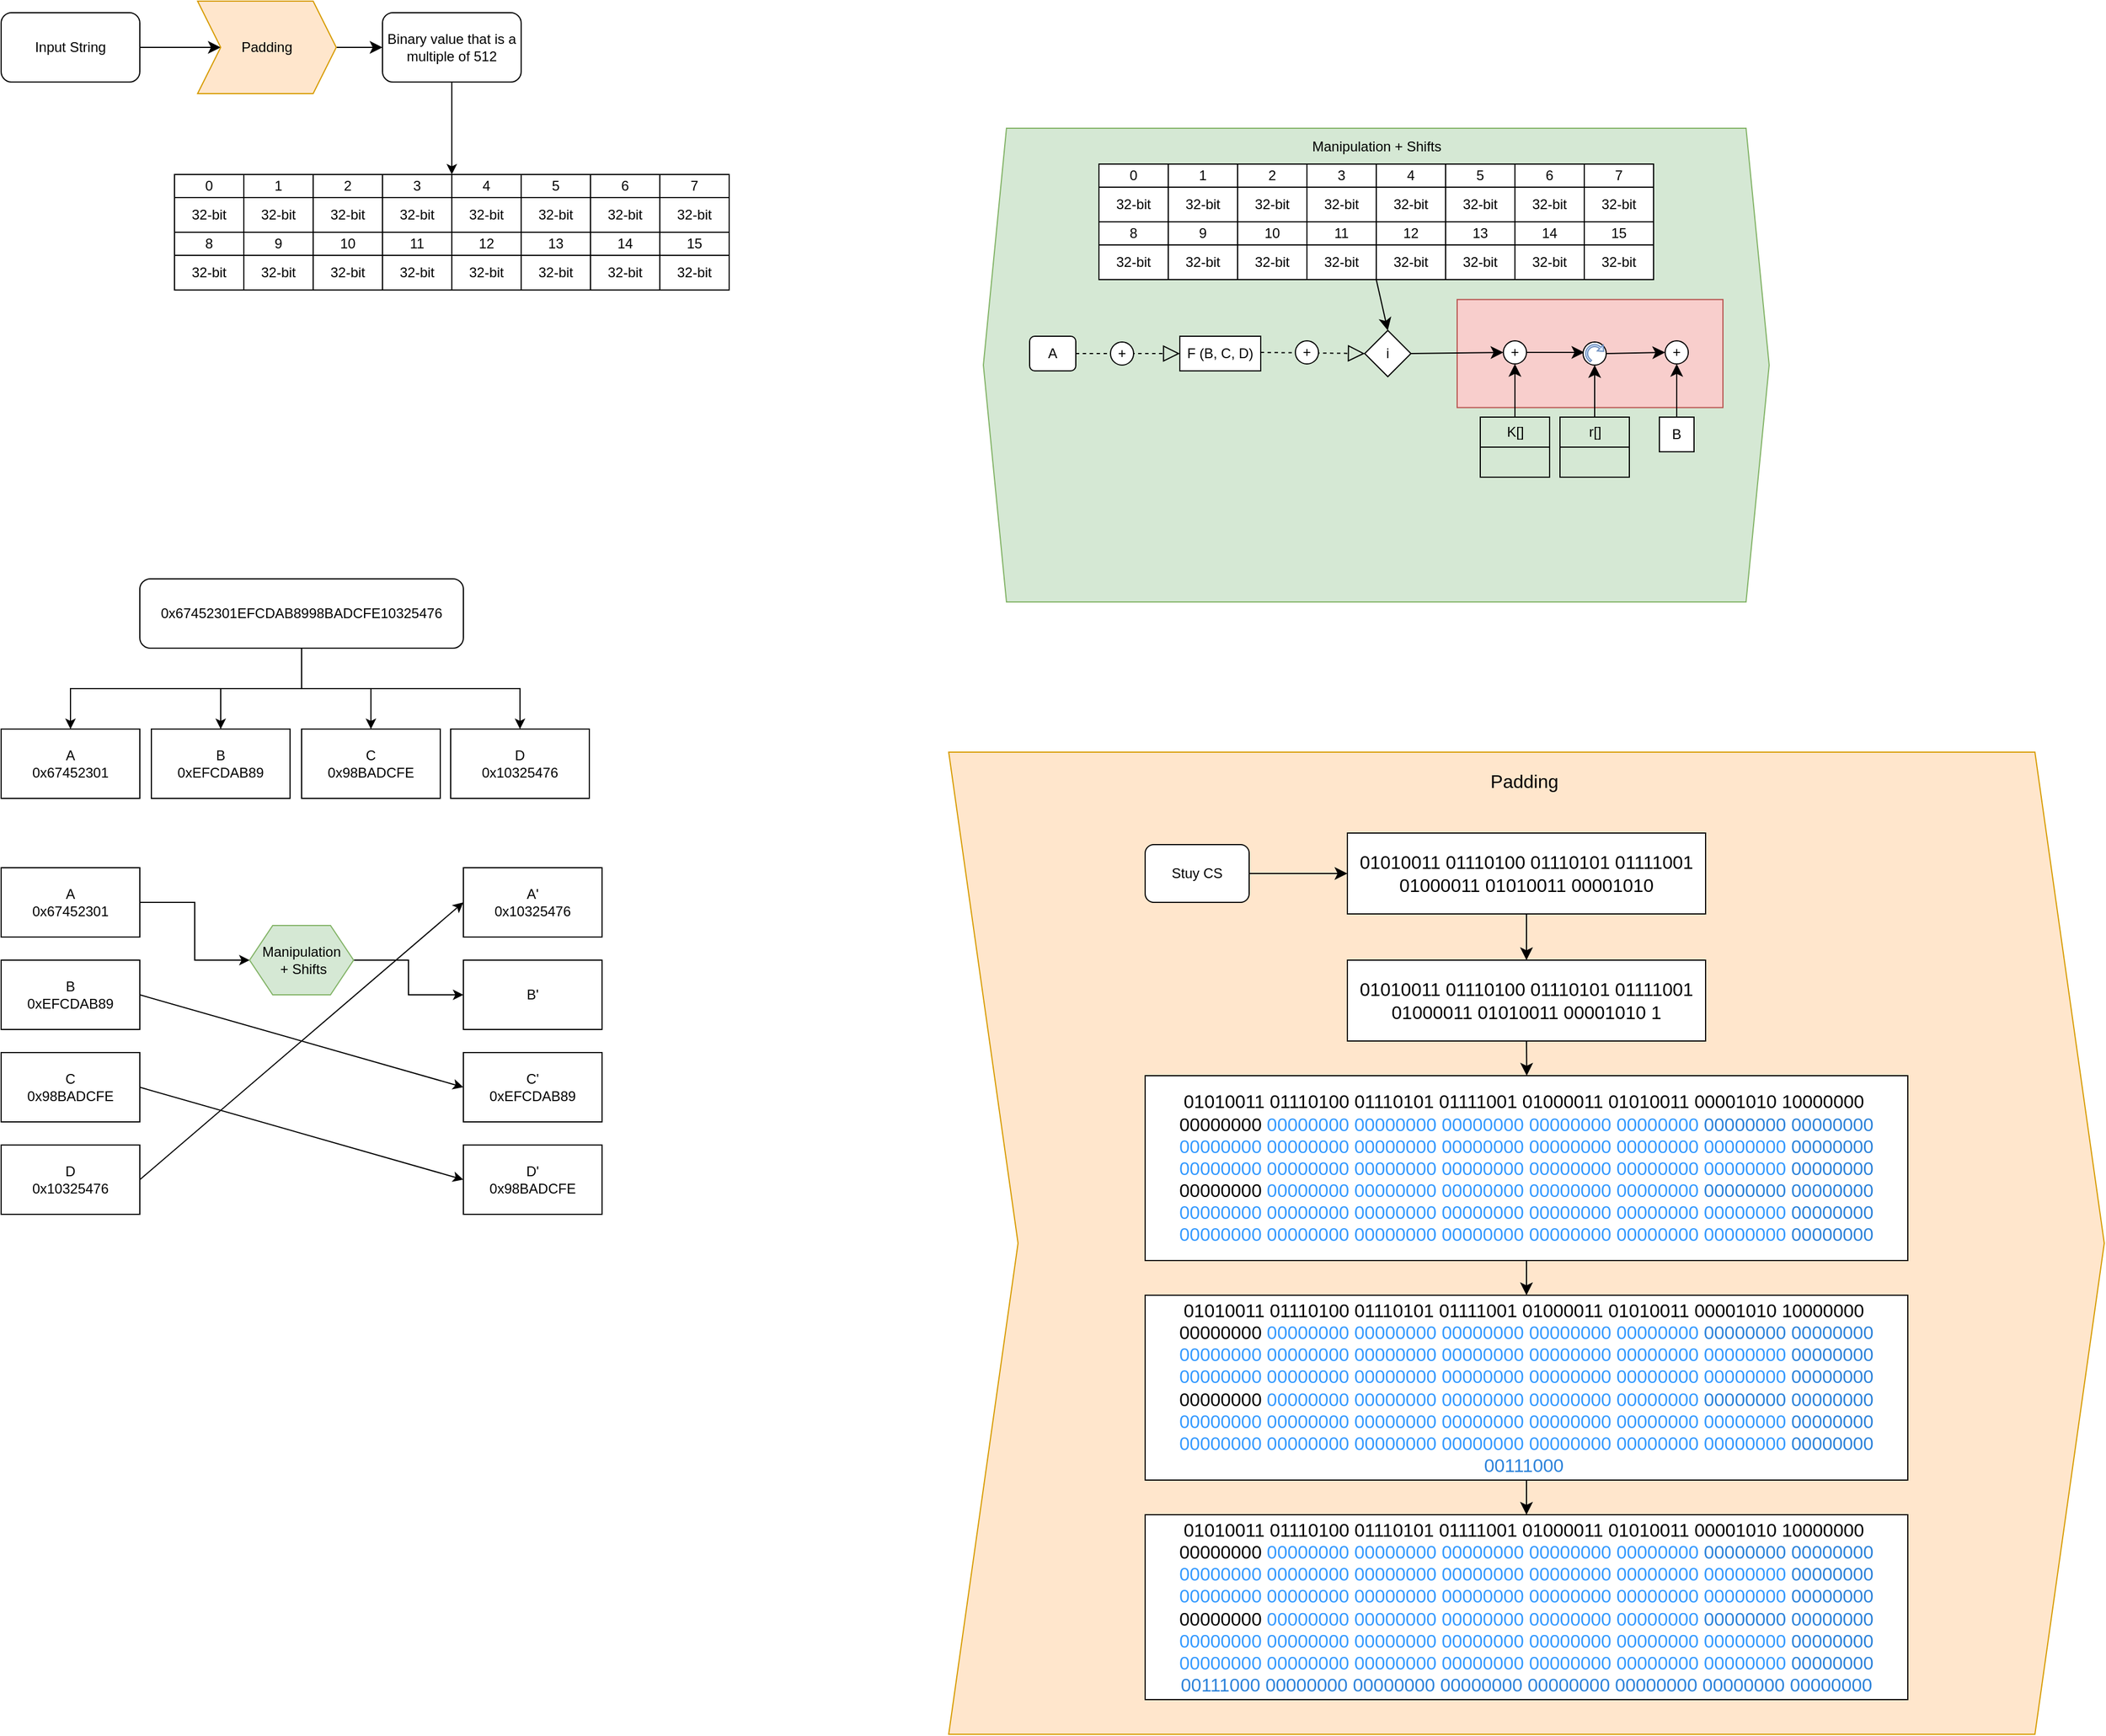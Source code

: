 <mxfile version="27.1.1">
  <diagram name="Page-1" id="2YBvvXClWsGukQMizWep">
    <mxGraphModel dx="1775" dy="1302" grid="1" gridSize="10" guides="1" tooltips="1" connect="1" arrows="1" fold="1" page="1" pageScale="1" pageWidth="850" pageHeight="1100" math="0" shadow="0">
      <root>
        <mxCell id="0" />
        <mxCell id="1" parent="0" />
        <mxCell id="S7E8rsg5LW3cdiBRkNrD-34" value="" style="shape=hexagon;perimeter=hexagonPerimeter2;whiteSpace=wrap;html=1;fixedSize=1;fillColor=#d5e8d4;strokeColor=#82b366;movable=1;resizable=1;rotatable=1;deletable=1;editable=1;locked=0;connectable=1;" parent="1" vertex="1">
          <mxGeometry x="880" y="140" width="680" height="410" as="geometry" />
        </mxCell>
        <mxCell id="kOXrhcx0nlIQc85uz2FX-3" value="" style="rounded=0;whiteSpace=wrap;html=1;fillColor=#f8cecc;strokeColor=#b85450;movable=1;resizable=1;rotatable=1;deletable=1;editable=1;locked=0;connectable=1;" vertex="1" parent="1">
          <mxGeometry x="1290" y="288.25" width="230" height="93.5" as="geometry" />
        </mxCell>
        <mxCell id="kOXrhcx0nlIQc85uz2FX-79" style="edgeStyle=none;curved=1;rounded=0;orthogonalLoop=1;jettySize=auto;html=1;exitX=1;exitY=0.5;exitDx=0;exitDy=0;entryX=0;entryY=0.5;entryDx=0;entryDy=0;fontSize=12;startSize=8;endSize=8;" edge="1" parent="1" source="S7E8rsg5LW3cdiBRkNrD-1" target="kOXrhcx0nlIQc85uz2FX-78">
          <mxGeometry relative="1" as="geometry" />
        </mxCell>
        <mxCell id="S7E8rsg5LW3cdiBRkNrD-1" value="Input String" style="rounded=1;whiteSpace=wrap;html=1;" parent="1" vertex="1">
          <mxGeometry x="30" y="40" width="120" height="60" as="geometry" />
        </mxCell>
        <mxCell id="S7E8rsg5LW3cdiBRkNrD-14" value="" style="edgeStyle=orthogonalEdgeStyle;rounded=0;orthogonalLoop=1;jettySize=auto;html=1;" parent="1" source="S7E8rsg5LW3cdiBRkNrD-6" target="S7E8rsg5LW3cdiBRkNrD-10" edge="1">
          <mxGeometry relative="1" as="geometry" />
        </mxCell>
        <mxCell id="S7E8rsg5LW3cdiBRkNrD-15" style="edgeStyle=orthogonalEdgeStyle;rounded=0;orthogonalLoop=1;jettySize=auto;html=1;exitX=0.5;exitY=1;exitDx=0;exitDy=0;entryX=0.5;entryY=0;entryDx=0;entryDy=0;" parent="1" source="S7E8rsg5LW3cdiBRkNrD-6" target="S7E8rsg5LW3cdiBRkNrD-9" edge="1">
          <mxGeometry relative="1" as="geometry">
            <Array as="points">
              <mxPoint x="290" y="625" />
              <mxPoint x="220" y="625" />
            </Array>
          </mxGeometry>
        </mxCell>
        <mxCell id="S7E8rsg5LW3cdiBRkNrD-16" style="edgeStyle=orthogonalEdgeStyle;rounded=0;orthogonalLoop=1;jettySize=auto;html=1;exitX=0.5;exitY=1;exitDx=0;exitDy=0;" parent="1" source="S7E8rsg5LW3cdiBRkNrD-6" target="S7E8rsg5LW3cdiBRkNrD-11" edge="1">
          <mxGeometry relative="1" as="geometry" />
        </mxCell>
        <mxCell id="S7E8rsg5LW3cdiBRkNrD-17" style="edgeStyle=orthogonalEdgeStyle;rounded=0;orthogonalLoop=1;jettySize=auto;html=1;exitX=0.5;exitY=1;exitDx=0;exitDy=0;" parent="1" source="S7E8rsg5LW3cdiBRkNrD-6" target="S7E8rsg5LW3cdiBRkNrD-8" edge="1">
          <mxGeometry relative="1" as="geometry" />
        </mxCell>
        <mxCell id="S7E8rsg5LW3cdiBRkNrD-6" value="0x67452301EFCDAB8998BADCFE10325476" style="rounded=1;whiteSpace=wrap;html=1;" parent="1" vertex="1">
          <mxGeometry x="150" y="530" width="280" height="60" as="geometry" />
        </mxCell>
        <mxCell id="S7E8rsg5LW3cdiBRkNrD-8" value="A&lt;div&gt;0x67452301&lt;/div&gt;" style="rounded=0;whiteSpace=wrap;html=1;" parent="1" vertex="1">
          <mxGeometry x="30" y="660" width="120" height="60" as="geometry" />
        </mxCell>
        <mxCell id="S7E8rsg5LW3cdiBRkNrD-9" value="B&lt;div&gt;0xEFCDAB89&lt;/div&gt;" style="rounded=0;whiteSpace=wrap;html=1;" parent="1" vertex="1">
          <mxGeometry x="160" y="660" width="120" height="60" as="geometry" />
        </mxCell>
        <mxCell id="S7E8rsg5LW3cdiBRkNrD-10" value="C&lt;br&gt;0x98BADCFE" style="rounded=0;whiteSpace=wrap;html=1;" parent="1" vertex="1">
          <mxGeometry x="290" y="660" width="120" height="60" as="geometry" />
        </mxCell>
        <mxCell id="S7E8rsg5LW3cdiBRkNrD-11" value="D&lt;div&gt;0x10325476&lt;/div&gt;" style="rounded=0;whiteSpace=wrap;html=1;" parent="1" vertex="1">
          <mxGeometry x="419" y="660" width="120" height="60" as="geometry" />
        </mxCell>
        <mxCell id="S7E8rsg5LW3cdiBRkNrD-32" style="edgeStyle=orthogonalEdgeStyle;rounded=0;orthogonalLoop=1;jettySize=auto;html=1;exitX=1;exitY=0.5;exitDx=0;exitDy=0;entryX=0;entryY=0.5;entryDx=0;entryDy=0;" parent="1" source="S7E8rsg5LW3cdiBRkNrD-18" target="S7E8rsg5LW3cdiBRkNrD-31" edge="1">
          <mxGeometry relative="1" as="geometry" />
        </mxCell>
        <mxCell id="S7E8rsg5LW3cdiBRkNrD-18" value="A&lt;div&gt;0x67452301&lt;/div&gt;" style="rounded=0;whiteSpace=wrap;html=1;" parent="1" vertex="1">
          <mxGeometry x="30" y="780" width="120" height="60" as="geometry" />
        </mxCell>
        <mxCell id="S7E8rsg5LW3cdiBRkNrD-19" value="B&lt;div&gt;0xEFCDAB89&lt;/div&gt;" style="rounded=0;whiteSpace=wrap;html=1;" parent="1" vertex="1">
          <mxGeometry x="30" y="860" width="120" height="60" as="geometry" />
        </mxCell>
        <mxCell id="S7E8rsg5LW3cdiBRkNrD-20" value="C&lt;br&gt;0x98BADCFE" style="rounded=0;whiteSpace=wrap;html=1;" parent="1" vertex="1">
          <mxGeometry x="30" y="940" width="120" height="60" as="geometry" />
        </mxCell>
        <mxCell id="S7E8rsg5LW3cdiBRkNrD-21" value="D&lt;div&gt;0x10325476&lt;/div&gt;" style="rounded=0;whiteSpace=wrap;html=1;" parent="1" vertex="1">
          <mxGeometry x="30" y="1020" width="120" height="60" as="geometry" />
        </mxCell>
        <mxCell id="S7E8rsg5LW3cdiBRkNrD-23" value="B&#39;" style="rounded=0;whiteSpace=wrap;html=1;" parent="1" vertex="1">
          <mxGeometry x="430" y="860" width="120" height="60" as="geometry" />
        </mxCell>
        <mxCell id="S7E8rsg5LW3cdiBRkNrD-24" value="C&#39;&lt;br&gt;&lt;div&gt;0xEFCDAB89&lt;/div&gt;" style="rounded=0;whiteSpace=wrap;html=1;" parent="1" vertex="1">
          <mxGeometry x="430" y="940" width="120" height="60" as="geometry" />
        </mxCell>
        <mxCell id="S7E8rsg5LW3cdiBRkNrD-25" value="D&#39;&lt;br&gt;0x98BADCFE" style="rounded=0;whiteSpace=wrap;html=1;" parent="1" vertex="1">
          <mxGeometry x="430" y="1020" width="120" height="60" as="geometry" />
        </mxCell>
        <mxCell id="S7E8rsg5LW3cdiBRkNrD-26" value="A&#39;&lt;br&gt;&lt;div&gt;0x10325476&lt;/div&gt;" style="rounded=0;whiteSpace=wrap;html=1;" parent="1" vertex="1">
          <mxGeometry x="430" y="780" width="120" height="60" as="geometry" />
        </mxCell>
        <mxCell id="S7E8rsg5LW3cdiBRkNrD-28" value="" style="endArrow=classic;html=1;rounded=0;exitX=1;exitY=0.5;exitDx=0;exitDy=0;entryX=0;entryY=0.5;entryDx=0;entryDy=0;" parent="1" source="S7E8rsg5LW3cdiBRkNrD-19" target="S7E8rsg5LW3cdiBRkNrD-24" edge="1">
          <mxGeometry width="50" height="50" relative="1" as="geometry">
            <mxPoint x="350" y="1000" as="sourcePoint" />
            <mxPoint x="210" y="890" as="targetPoint" />
          </mxGeometry>
        </mxCell>
        <mxCell id="S7E8rsg5LW3cdiBRkNrD-29" value="" style="endArrow=classic;html=1;rounded=0;exitX=1;exitY=0.5;exitDx=0;exitDy=0;entryX=0;entryY=0.5;entryDx=0;entryDy=0;" parent="1" target="S7E8rsg5LW3cdiBRkNrD-25" edge="1">
          <mxGeometry width="50" height="50" relative="1" as="geometry">
            <mxPoint x="150" y="970" as="sourcePoint" />
            <mxPoint x="270" y="1050" as="targetPoint" />
          </mxGeometry>
        </mxCell>
        <mxCell id="S7E8rsg5LW3cdiBRkNrD-30" value="" style="endArrow=classic;html=1;rounded=0;exitX=1;exitY=0.5;exitDx=0;exitDy=0;entryX=0;entryY=0.5;entryDx=0;entryDy=0;" parent="1" target="S7E8rsg5LW3cdiBRkNrD-26" edge="1">
          <mxGeometry width="50" height="50" relative="1" as="geometry">
            <mxPoint x="150" y="1050" as="sourcePoint" />
            <mxPoint x="270" y="1130" as="targetPoint" />
          </mxGeometry>
        </mxCell>
        <mxCell id="S7E8rsg5LW3cdiBRkNrD-33" style="edgeStyle=orthogonalEdgeStyle;rounded=0;orthogonalLoop=1;jettySize=auto;html=1;exitX=1;exitY=0.5;exitDx=0;exitDy=0;entryX=0;entryY=0.5;entryDx=0;entryDy=0;" parent="1" source="S7E8rsg5LW3cdiBRkNrD-31" target="S7E8rsg5LW3cdiBRkNrD-23" edge="1">
          <mxGeometry relative="1" as="geometry" />
        </mxCell>
        <mxCell id="S7E8rsg5LW3cdiBRkNrD-31" value="Manipulation&lt;div&gt;&amp;nbsp;+&amp;nbsp;&lt;span style=&quot;background-color: initial;&quot;&gt;Shifts&lt;/span&gt;&lt;/div&gt;" style="shape=hexagon;perimeter=hexagonPerimeter2;whiteSpace=wrap;html=1;fixedSize=1;fillColor=#d5e8d4;strokeColor=#82b366;" parent="1" vertex="1">
          <mxGeometry x="245" y="830" width="90" height="60" as="geometry" />
        </mxCell>
        <mxCell id="S7E8rsg5LW3cdiBRkNrD-35" value="Manipulation + Shifts" style="text;html=1;align=center;verticalAlign=middle;resizable=0;points=[];autosize=1;strokeColor=none;fillColor=none;" parent="1" vertex="1">
          <mxGeometry x="1150" y="141" width="140" height="30" as="geometry" />
        </mxCell>
        <mxCell id="S7E8rsg5LW3cdiBRkNrD-121" style="edgeStyle=orthogonalEdgeStyle;rounded=0;orthogonalLoop=1;jettySize=auto;html=1;exitX=0.5;exitY=1;exitDx=0;exitDy=0;entryX=1;entryY=0;entryDx=0;entryDy=0;" parent="1" source="S7E8rsg5LW3cdiBRkNrD-36" target="S7E8rsg5LW3cdiBRkNrD-100" edge="1">
          <mxGeometry relative="1" as="geometry" />
        </mxCell>
        <mxCell id="S7E8rsg5LW3cdiBRkNrD-36" value="Binary value that is a multiple of 512" style="rounded=1;whiteSpace=wrap;html=1;" parent="1" vertex="1">
          <mxGeometry x="360" y="40" width="120" height="60" as="geometry" />
        </mxCell>
        <mxCell id="S7E8rsg5LW3cdiBRkNrD-38" value="32-bit" style="rounded=0;whiteSpace=wrap;html=1;" parent="1" vertex="1">
          <mxGeometry x="980" y="191" width="60" height="30" as="geometry" />
        </mxCell>
        <mxCell id="S7E8rsg5LW3cdiBRkNrD-40" value="32-bit" style="rounded=0;whiteSpace=wrap;html=1;" parent="1" vertex="1">
          <mxGeometry x="1040" y="191" width="60" height="30" as="geometry" />
        </mxCell>
        <mxCell id="S7E8rsg5LW3cdiBRkNrD-41" value="32-bit" style="rounded=0;whiteSpace=wrap;html=1;" parent="1" vertex="1">
          <mxGeometry x="1100" y="191" width="60" height="30" as="geometry" />
        </mxCell>
        <mxCell id="S7E8rsg5LW3cdiBRkNrD-42" value="32-bit" style="rounded=0;whiteSpace=wrap;html=1;" parent="1" vertex="1">
          <mxGeometry x="1160" y="191" width="60" height="30" as="geometry" />
        </mxCell>
        <mxCell id="S7E8rsg5LW3cdiBRkNrD-43" value="32-bit" style="rounded=0;whiteSpace=wrap;html=1;" parent="1" vertex="1">
          <mxGeometry x="1220" y="191" width="60" height="30" as="geometry" />
        </mxCell>
        <mxCell id="S7E8rsg5LW3cdiBRkNrD-44" value="32-bit" style="rounded=0;whiteSpace=wrap;html=1;" parent="1" vertex="1">
          <mxGeometry x="1280" y="191" width="60" height="30" as="geometry" />
        </mxCell>
        <mxCell id="S7E8rsg5LW3cdiBRkNrD-45" value="32-bit" style="rounded=0;whiteSpace=wrap;html=1;" parent="1" vertex="1">
          <mxGeometry x="1340" y="191" width="60" height="30" as="geometry" />
        </mxCell>
        <mxCell id="S7E8rsg5LW3cdiBRkNrD-46" value="32-bit" style="rounded=0;whiteSpace=wrap;html=1;" parent="1" vertex="1">
          <mxGeometry x="1400" y="191" width="60" height="30" as="geometry" />
        </mxCell>
        <mxCell id="S7E8rsg5LW3cdiBRkNrD-64" value="0" style="rounded=0;whiteSpace=wrap;html=1;" parent="1" vertex="1">
          <mxGeometry x="980" y="171" width="60" height="20" as="geometry" />
        </mxCell>
        <mxCell id="S7E8rsg5LW3cdiBRkNrD-65" value="1&lt;span style=&quot;color: rgba(0, 0, 0, 0); font-family: monospace; font-size: 0px; text-align: start; text-wrap-mode: nowrap;&quot;&gt;%3CmxGraphModel%3E%3Croot%3E%3CmxCell%20id%3D%220%22%2F%3E%3CmxCell%20id%3D%221%22%20parent%3D%220%22%2F%3E%3CmxCell%20id%3D%222%22%20value%3D%220%22%20style%3D%22rounded%3D0%3BwhiteSpace%3Dwrap%3Bhtml%3D1%3B%22%20vertex%3D%221%22%20parent%3D%221%22%3E%3CmxGeometry%20x%3D%2280%22%20y%3D%22170%22%20width%3D%2260%22%20height%3D%2220%22%20as%3D%22geometry%22%2F%3E%3C%2FmxCell%3E%3C%2Froot%3E%3C%2FmxGraphModel%3E&lt;/span&gt;" style="rounded=0;whiteSpace=wrap;html=1;" parent="1" vertex="1">
          <mxGeometry x="1040" y="171" width="60" height="20" as="geometry" />
        </mxCell>
        <mxCell id="S7E8rsg5LW3cdiBRkNrD-66" value="2&lt;span style=&quot;color: rgba(0, 0, 0, 0); font-family: monospace; font-size: 0px; text-align: start; text-wrap-mode: nowrap;&quot;&gt;%3CmxGraphModel%3E%3Croot%3E%3CmxCell%20id%3D%220%22%2F%3E%3CmxCell%20id%3D%221%22%20parent%3D%220%22%2F%3E%3CmxCell%20id%3D%222%22%20value%3D%220%22%20style%3D%22rounded%3D0%3BwhiteSpace%3Dwrap%3Bhtml%3D1%3B%22%20vertex%3D%221%22%20parent%3D%221%22%3E%3CmxGeometry%20x%3D%2280%22%20y%3D%22170%22%20width%3D%2260%22%20height%3D%2220%22%20as%3D%22geometry%22%2F%3E%3C%2FmxCell%3E%3C%2Froot%3E%3C%2FmxGraphModel%3E&lt;/span&gt;&lt;span style=&quot;color: rgba(0, 0, 0, 0); font-family: monospace; font-size: 0px; text-align: start; text-wrap-mode: nowrap;&quot;&gt;%3CmxGraphModel%3E%3Croot%3E%3CmxCell%20id%3D%220%22%2F%3E%3CmxCell%20id%3D%221%22%20parent%3D%220%22%2F%3E%3CmxCell%20id%3D%222%22%20value%3D%220%22%20style%3D%22rounded%3D0%3BwhiteSpace%3Dwrap%3Bhtml%3D1%3B%22%20vertex%3D%221%22%20parent%3D%221%22%3E%3CmxGeometry%20x%3D%2280%22%20y%3D%22170%22%20width%3D%2260%22%20height%3D%2220%22%20as%3D%22geometry%22%2F%3E%3C%2FmxCell%3E%3C%2Froot%3E%3C%2FmxGraphModel%3E&lt;/span&gt;" style="rounded=0;whiteSpace=wrap;html=1;" parent="1" vertex="1">
          <mxGeometry x="1100" y="171" width="60" height="20" as="geometry" />
        </mxCell>
        <mxCell id="S7E8rsg5LW3cdiBRkNrD-67" value="3" style="rounded=0;whiteSpace=wrap;html=1;" parent="1" vertex="1">
          <mxGeometry x="1160" y="171" width="60" height="20" as="geometry" />
        </mxCell>
        <mxCell id="S7E8rsg5LW3cdiBRkNrD-68" value="4" style="rounded=0;whiteSpace=wrap;html=1;" parent="1" vertex="1">
          <mxGeometry x="1220" y="171" width="60" height="20" as="geometry" />
        </mxCell>
        <mxCell id="S7E8rsg5LW3cdiBRkNrD-69" value="5" style="rounded=0;whiteSpace=wrap;html=1;" parent="1" vertex="1">
          <mxGeometry x="1280" y="171" width="60" height="20" as="geometry" />
        </mxCell>
        <mxCell id="S7E8rsg5LW3cdiBRkNrD-70" value="6" style="rounded=0;whiteSpace=wrap;html=1;" parent="1" vertex="1">
          <mxGeometry x="1340" y="171" width="60" height="20" as="geometry" />
        </mxCell>
        <mxCell id="S7E8rsg5LW3cdiBRkNrD-71" value="7" style="rounded=0;whiteSpace=wrap;html=1;" parent="1" vertex="1">
          <mxGeometry x="1400" y="171" width="60" height="20" as="geometry" />
        </mxCell>
        <mxCell id="S7E8rsg5LW3cdiBRkNrD-72" value="32-bit" style="rounded=0;whiteSpace=wrap;html=1;" parent="1" vertex="1">
          <mxGeometry x="980" y="241" width="60" height="30" as="geometry" />
        </mxCell>
        <mxCell id="S7E8rsg5LW3cdiBRkNrD-73" value="32-bit" style="rounded=0;whiteSpace=wrap;html=1;" parent="1" vertex="1">
          <mxGeometry x="1040" y="241" width="60" height="30" as="geometry" />
        </mxCell>
        <mxCell id="S7E8rsg5LW3cdiBRkNrD-74" value="32-bit" style="rounded=0;whiteSpace=wrap;html=1;" parent="1" vertex="1">
          <mxGeometry x="1100" y="241" width="60" height="30" as="geometry" />
        </mxCell>
        <mxCell id="yUPdP5pt4CSuNFCbjP1w-25" style="edgeStyle=none;curved=1;rounded=0;orthogonalLoop=1;jettySize=auto;html=1;exitX=1;exitY=1;exitDx=0;exitDy=0;fontSize=12;startSize=8;endSize=8;entryX=0.5;entryY=0;entryDx=0;entryDy=0;" parent="1" source="S7E8rsg5LW3cdiBRkNrD-75" target="yUPdP5pt4CSuNFCbjP1w-24" edge="1">
          <mxGeometry relative="1" as="geometry">
            <mxPoint x="1230" y="300" as="targetPoint" />
          </mxGeometry>
        </mxCell>
        <mxCell id="S7E8rsg5LW3cdiBRkNrD-75" value="32-bit" style="rounded=0;whiteSpace=wrap;html=1;" parent="1" vertex="1">
          <mxGeometry x="1160" y="241" width="60" height="30" as="geometry" />
        </mxCell>
        <mxCell id="S7E8rsg5LW3cdiBRkNrD-76" value="32-bit" style="rounded=0;whiteSpace=wrap;html=1;" parent="1" vertex="1">
          <mxGeometry x="1220" y="241" width="60" height="30" as="geometry" />
        </mxCell>
        <mxCell id="S7E8rsg5LW3cdiBRkNrD-77" value="32-bit" style="rounded=0;whiteSpace=wrap;html=1;" parent="1" vertex="1">
          <mxGeometry x="1280" y="241" width="60" height="30" as="geometry" />
        </mxCell>
        <mxCell id="S7E8rsg5LW3cdiBRkNrD-78" value="32-bit" style="rounded=0;whiteSpace=wrap;html=1;" parent="1" vertex="1">
          <mxGeometry x="1340" y="241" width="60" height="30" as="geometry" />
        </mxCell>
        <mxCell id="S7E8rsg5LW3cdiBRkNrD-79" value="32-bit" style="rounded=0;whiteSpace=wrap;html=1;" parent="1" vertex="1">
          <mxGeometry x="1400" y="241" width="60" height="30" as="geometry" />
        </mxCell>
        <mxCell id="S7E8rsg5LW3cdiBRkNrD-80" value="8" style="rounded=0;whiteSpace=wrap;html=1;" parent="1" vertex="1">
          <mxGeometry x="980" y="221" width="60" height="20" as="geometry" />
        </mxCell>
        <mxCell id="S7E8rsg5LW3cdiBRkNrD-81" value="9" style="rounded=0;whiteSpace=wrap;html=1;" parent="1" vertex="1">
          <mxGeometry x="1040" y="221" width="60" height="20" as="geometry" />
        </mxCell>
        <mxCell id="S7E8rsg5LW3cdiBRkNrD-82" value="10" style="rounded=0;whiteSpace=wrap;html=1;" parent="1" vertex="1">
          <mxGeometry x="1100" y="221" width="60" height="20" as="geometry" />
        </mxCell>
        <mxCell id="S7E8rsg5LW3cdiBRkNrD-83" value="11" style="rounded=0;whiteSpace=wrap;html=1;" parent="1" vertex="1">
          <mxGeometry x="1160" y="221" width="60" height="20" as="geometry" />
        </mxCell>
        <mxCell id="S7E8rsg5LW3cdiBRkNrD-84" value="12" style="rounded=0;whiteSpace=wrap;html=1;" parent="1" vertex="1">
          <mxGeometry x="1220" y="221" width="60" height="20" as="geometry" />
        </mxCell>
        <mxCell id="S7E8rsg5LW3cdiBRkNrD-85" value="13" style="rounded=0;whiteSpace=wrap;html=1;" parent="1" vertex="1">
          <mxGeometry x="1280" y="221" width="60" height="20" as="geometry" />
        </mxCell>
        <mxCell id="S7E8rsg5LW3cdiBRkNrD-86" value="14" style="rounded=0;whiteSpace=wrap;html=1;" parent="1" vertex="1">
          <mxGeometry x="1340" y="221" width="60" height="20" as="geometry" />
        </mxCell>
        <mxCell id="S7E8rsg5LW3cdiBRkNrD-87" value="15" style="rounded=0;whiteSpace=wrap;html=1;" parent="1" vertex="1">
          <mxGeometry x="1400" y="221" width="60" height="20" as="geometry" />
        </mxCell>
        <mxCell id="S7E8rsg5LW3cdiBRkNrD-89" value="32-bit" style="rounded=0;whiteSpace=wrap;html=1;" parent="1" vertex="1">
          <mxGeometry x="180" y="200" width="60" height="30" as="geometry" />
        </mxCell>
        <mxCell id="S7E8rsg5LW3cdiBRkNrD-90" value="32-bit" style="rounded=0;whiteSpace=wrap;html=1;" parent="1" vertex="1">
          <mxGeometry x="240" y="200" width="60" height="30" as="geometry" />
        </mxCell>
        <mxCell id="S7E8rsg5LW3cdiBRkNrD-91" value="32-bit" style="rounded=0;whiteSpace=wrap;html=1;" parent="1" vertex="1">
          <mxGeometry x="300" y="200" width="60" height="30" as="geometry" />
        </mxCell>
        <mxCell id="S7E8rsg5LW3cdiBRkNrD-92" value="32-bit" style="rounded=0;whiteSpace=wrap;html=1;" parent="1" vertex="1">
          <mxGeometry x="360" y="200" width="60" height="30" as="geometry" />
        </mxCell>
        <mxCell id="S7E8rsg5LW3cdiBRkNrD-93" value="32-bit" style="rounded=0;whiteSpace=wrap;html=1;" parent="1" vertex="1">
          <mxGeometry x="420" y="200" width="60" height="30" as="geometry" />
        </mxCell>
        <mxCell id="S7E8rsg5LW3cdiBRkNrD-94" value="32-bit" style="rounded=0;whiteSpace=wrap;html=1;" parent="1" vertex="1">
          <mxGeometry x="480" y="200" width="60" height="30" as="geometry" />
        </mxCell>
        <mxCell id="S7E8rsg5LW3cdiBRkNrD-95" value="32-bit" style="rounded=0;whiteSpace=wrap;html=1;" parent="1" vertex="1">
          <mxGeometry x="540" y="200" width="60" height="30" as="geometry" />
        </mxCell>
        <mxCell id="S7E8rsg5LW3cdiBRkNrD-96" value="32-bit" style="rounded=0;whiteSpace=wrap;html=1;" parent="1" vertex="1">
          <mxGeometry x="600" y="200" width="60" height="30" as="geometry" />
        </mxCell>
        <mxCell id="S7E8rsg5LW3cdiBRkNrD-97" value="0" style="rounded=0;whiteSpace=wrap;html=1;" parent="1" vertex="1">
          <mxGeometry x="180" y="180" width="60" height="20" as="geometry" />
        </mxCell>
        <mxCell id="S7E8rsg5LW3cdiBRkNrD-98" value="1&lt;span style=&quot;color: rgba(0, 0, 0, 0); font-family: monospace; font-size: 0px; text-align: start; text-wrap-mode: nowrap;&quot;&gt;%3CmxGraphModel%3E%3Croot%3E%3CmxCell%20id%3D%220%22%2F%3E%3CmxCell%20id%3D%221%22%20parent%3D%220%22%2F%3E%3CmxCell%20id%3D%222%22%20value%3D%220%22%20style%3D%22rounded%3D0%3BwhiteSpace%3Dwrap%3Bhtml%3D1%3B%22%20vertex%3D%221%22%20parent%3D%221%22%3E%3CmxGeometry%20x%3D%2280%22%20y%3D%22170%22%20width%3D%2260%22%20height%3D%2220%22%20as%3D%22geometry%22%2F%3E%3C%2FmxCell%3E%3C%2Froot%3E%3C%2FmxGraphModel%3E&lt;/span&gt;" style="rounded=0;whiteSpace=wrap;html=1;" parent="1" vertex="1">
          <mxGeometry x="240" y="180" width="60" height="20" as="geometry" />
        </mxCell>
        <mxCell id="S7E8rsg5LW3cdiBRkNrD-99" value="2&lt;span style=&quot;color: rgba(0, 0, 0, 0); font-family: monospace; font-size: 0px; text-align: start; text-wrap-mode: nowrap;&quot;&gt;%3CmxGraphModel%3E%3Croot%3E%3CmxCell%20id%3D%220%22%2F%3E%3CmxCell%20id%3D%221%22%20parent%3D%220%22%2F%3E%3CmxCell%20id%3D%222%22%20value%3D%220%22%20style%3D%22rounded%3D0%3BwhiteSpace%3Dwrap%3Bhtml%3D1%3B%22%20vertex%3D%221%22%20parent%3D%221%22%3E%3CmxGeometry%20x%3D%2280%22%20y%3D%22170%22%20width%3D%2260%22%20height%3D%2220%22%20as%3D%22geometry%22%2F%3E%3C%2FmxCell%3E%3C%2Froot%3E%3C%2FmxGraphModel%3E&lt;/span&gt;&lt;span style=&quot;color: rgba(0, 0, 0, 0); font-family: monospace; font-size: 0px; text-align: start; text-wrap-mode: nowrap;&quot;&gt;%3CmxGraphModel%3E%3Croot%3E%3CmxCell%20id%3D%220%22%2F%3E%3CmxCell%20id%3D%221%22%20parent%3D%220%22%2F%3E%3CmxCell%20id%3D%222%22%20value%3D%220%22%20style%3D%22rounded%3D0%3BwhiteSpace%3Dwrap%3Bhtml%3D1%3B%22%20vertex%3D%221%22%20parent%3D%221%22%3E%3CmxGeometry%20x%3D%2280%22%20y%3D%22170%22%20width%3D%2260%22%20height%3D%2220%22%20as%3D%22geometry%22%2F%3E%3C%2FmxCell%3E%3C%2Froot%3E%3C%2FmxGraphModel%3E&lt;/span&gt;" style="rounded=0;whiteSpace=wrap;html=1;" parent="1" vertex="1">
          <mxGeometry x="300" y="180" width="60" height="20" as="geometry" />
        </mxCell>
        <mxCell id="S7E8rsg5LW3cdiBRkNrD-100" value="3" style="rounded=0;whiteSpace=wrap;html=1;" parent="1" vertex="1">
          <mxGeometry x="360" y="180" width="60" height="20" as="geometry" />
        </mxCell>
        <mxCell id="S7E8rsg5LW3cdiBRkNrD-101" value="4" style="rounded=0;whiteSpace=wrap;html=1;" parent="1" vertex="1">
          <mxGeometry x="420" y="180" width="60" height="20" as="geometry" />
        </mxCell>
        <mxCell id="S7E8rsg5LW3cdiBRkNrD-102" value="5" style="rounded=0;whiteSpace=wrap;html=1;" parent="1" vertex="1">
          <mxGeometry x="480" y="180" width="60" height="20" as="geometry" />
        </mxCell>
        <mxCell id="S7E8rsg5LW3cdiBRkNrD-103" value="6" style="rounded=0;whiteSpace=wrap;html=1;" parent="1" vertex="1">
          <mxGeometry x="540" y="180" width="60" height="20" as="geometry" />
        </mxCell>
        <mxCell id="S7E8rsg5LW3cdiBRkNrD-104" value="7" style="rounded=0;whiteSpace=wrap;html=1;" parent="1" vertex="1">
          <mxGeometry x="600" y="180" width="60" height="20" as="geometry" />
        </mxCell>
        <mxCell id="S7E8rsg5LW3cdiBRkNrD-105" value="32-bit" style="rounded=0;whiteSpace=wrap;html=1;" parent="1" vertex="1">
          <mxGeometry x="180" y="250" width="60" height="30" as="geometry" />
        </mxCell>
        <mxCell id="S7E8rsg5LW3cdiBRkNrD-106" value="32-bit" style="rounded=0;whiteSpace=wrap;html=1;" parent="1" vertex="1">
          <mxGeometry x="240" y="250" width="60" height="30" as="geometry" />
        </mxCell>
        <mxCell id="S7E8rsg5LW3cdiBRkNrD-107" value="32-bit" style="rounded=0;whiteSpace=wrap;html=1;" parent="1" vertex="1">
          <mxGeometry x="300" y="250" width="60" height="30" as="geometry" />
        </mxCell>
        <mxCell id="S7E8rsg5LW3cdiBRkNrD-108" value="32-bit" style="rounded=0;whiteSpace=wrap;html=1;" parent="1" vertex="1">
          <mxGeometry x="360" y="250" width="60" height="30" as="geometry" />
        </mxCell>
        <mxCell id="S7E8rsg5LW3cdiBRkNrD-109" value="32-bit" style="rounded=0;whiteSpace=wrap;html=1;" parent="1" vertex="1">
          <mxGeometry x="420" y="250" width="60" height="30" as="geometry" />
        </mxCell>
        <mxCell id="S7E8rsg5LW3cdiBRkNrD-110" value="32-bit" style="rounded=0;whiteSpace=wrap;html=1;" parent="1" vertex="1">
          <mxGeometry x="480" y="250" width="60" height="30" as="geometry" />
        </mxCell>
        <mxCell id="S7E8rsg5LW3cdiBRkNrD-111" value="32-bit" style="rounded=0;whiteSpace=wrap;html=1;" parent="1" vertex="1">
          <mxGeometry x="540" y="250" width="60" height="30" as="geometry" />
        </mxCell>
        <mxCell id="S7E8rsg5LW3cdiBRkNrD-112" value="32-bit" style="rounded=0;whiteSpace=wrap;html=1;" parent="1" vertex="1">
          <mxGeometry x="600" y="250" width="60" height="30" as="geometry" />
        </mxCell>
        <mxCell id="S7E8rsg5LW3cdiBRkNrD-113" value="8" style="rounded=0;whiteSpace=wrap;html=1;" parent="1" vertex="1">
          <mxGeometry x="180" y="230" width="60" height="20" as="geometry" />
        </mxCell>
        <mxCell id="S7E8rsg5LW3cdiBRkNrD-114" value="9" style="rounded=0;whiteSpace=wrap;html=1;" parent="1" vertex="1">
          <mxGeometry x="240" y="230" width="60" height="20" as="geometry" />
        </mxCell>
        <mxCell id="S7E8rsg5LW3cdiBRkNrD-115" value="10" style="rounded=0;whiteSpace=wrap;html=1;" parent="1" vertex="1">
          <mxGeometry x="300" y="230" width="60" height="20" as="geometry" />
        </mxCell>
        <mxCell id="S7E8rsg5LW3cdiBRkNrD-116" value="11" style="rounded=0;whiteSpace=wrap;html=1;" parent="1" vertex="1">
          <mxGeometry x="360" y="230" width="60" height="20" as="geometry" />
        </mxCell>
        <mxCell id="S7E8rsg5LW3cdiBRkNrD-117" value="12" style="rounded=0;whiteSpace=wrap;html=1;" parent="1" vertex="1">
          <mxGeometry x="420" y="230" width="60" height="20" as="geometry" />
        </mxCell>
        <mxCell id="S7E8rsg5LW3cdiBRkNrD-118" value="13" style="rounded=0;whiteSpace=wrap;html=1;" parent="1" vertex="1">
          <mxGeometry x="480" y="230" width="60" height="20" as="geometry" />
        </mxCell>
        <mxCell id="S7E8rsg5LW3cdiBRkNrD-119" value="14" style="rounded=0;whiteSpace=wrap;html=1;" parent="1" vertex="1">
          <mxGeometry x="540" y="230" width="60" height="20" as="geometry" />
        </mxCell>
        <mxCell id="S7E8rsg5LW3cdiBRkNrD-120" value="15" style="rounded=0;whiteSpace=wrap;html=1;" parent="1" vertex="1">
          <mxGeometry x="600" y="230" width="60" height="20" as="geometry" />
        </mxCell>
        <mxCell id="yUPdP5pt4CSuNFCbjP1w-3" value="A" style="rounded=1;whiteSpace=wrap;html=1;" parent="1" vertex="1">
          <mxGeometry x="920" y="320" width="40" height="30" as="geometry" />
        </mxCell>
        <mxCell id="yUPdP5pt4CSuNFCbjP1w-17" value="" style="endArrow=block;dashed=1;endFill=0;endSize=12;html=1;rounded=0;fontSize=12;curved=1;exitX=1;exitY=0.5;exitDx=0;exitDy=0;entryX=0;entryY=0.5;entryDx=0;entryDy=0;" parent="1" source="yUPdP5pt4CSuNFCbjP1w-3" target="yUPdP5pt4CSuNFCbjP1w-18" edge="1">
          <mxGeometry width="160" relative="1" as="geometry">
            <mxPoint x="960" y="340" as="sourcePoint" />
            <mxPoint x="1020" y="330" as="targetPoint" />
          </mxGeometry>
        </mxCell>
        <mxCell id="yUPdP5pt4CSuNFCbjP1w-18" value="F (B, C, D)" style="rounded=0;whiteSpace=wrap;html=1;" parent="1" vertex="1">
          <mxGeometry x="1050" y="320" width="70" height="30" as="geometry" />
        </mxCell>
        <mxCell id="yUPdP5pt4CSuNFCbjP1w-19" value="+" style="ellipse;whiteSpace=wrap;html=1;" parent="1" vertex="1">
          <mxGeometry x="990" y="325" width="20" height="20" as="geometry" />
        </mxCell>
        <mxCell id="yUPdP5pt4CSuNFCbjP1w-21" value="" style="endArrow=block;dashed=1;endFill=0;endSize=12;html=1;rounded=0;fontSize=12;curved=1;exitX=1;exitY=0.5;exitDx=0;exitDy=0;entryX=0;entryY=0.5;entryDx=0;entryDy=0;" parent="1" target="yUPdP5pt4CSuNFCbjP1w-24" edge="1">
          <mxGeometry width="160" relative="1" as="geometry">
            <mxPoint x="1120" y="334" as="sourcePoint" />
            <mxPoint x="1210" y="335" as="targetPoint" />
          </mxGeometry>
        </mxCell>
        <mxCell id="yUPdP5pt4CSuNFCbjP1w-23" value="+" style="ellipse;whiteSpace=wrap;html=1;" parent="1" vertex="1">
          <mxGeometry x="1150" y="324" width="20" height="20" as="geometry" />
        </mxCell>
        <mxCell id="kOXrhcx0nlIQc85uz2FX-8" style="edgeStyle=none;curved=1;rounded=0;orthogonalLoop=1;jettySize=auto;html=1;exitX=1;exitY=0.5;exitDx=0;exitDy=0;entryX=0;entryY=0.5;entryDx=0;entryDy=0;fontSize=12;startSize=8;endSize=8;" edge="1" parent="1" source="yUPdP5pt4CSuNFCbjP1w-24" target="kOXrhcx0nlIQc85uz2FX-2">
          <mxGeometry relative="1" as="geometry" />
        </mxCell>
        <mxCell id="yUPdP5pt4CSuNFCbjP1w-24" value="i" style="rhombus;whiteSpace=wrap;html=1;" parent="1" vertex="1">
          <mxGeometry x="1210" y="315" width="40" height="40" as="geometry" />
        </mxCell>
        <mxCell id="kOXrhcx0nlIQc85uz2FX-9" style="edgeStyle=none;curved=1;rounded=0;orthogonalLoop=1;jettySize=auto;html=1;exitX=1;exitY=0.5;exitDx=0;exitDy=0;fontSize=12;startSize=8;endSize=8;" edge="1" parent="1" source="kOXrhcx0nlIQc85uz2FX-2">
          <mxGeometry relative="1" as="geometry">
            <mxPoint x="1400" y="334" as="targetPoint" />
          </mxGeometry>
        </mxCell>
        <mxCell id="kOXrhcx0nlIQc85uz2FX-2" value="+" style="ellipse;whiteSpace=wrap;html=1;" vertex="1" parent="1">
          <mxGeometry x="1330" y="324" width="20" height="20" as="geometry" />
        </mxCell>
        <mxCell id="kOXrhcx0nlIQc85uz2FX-5" value="+" style="ellipse;whiteSpace=wrap;html=1;" vertex="1" parent="1">
          <mxGeometry x="1470" y="324" width="20" height="20" as="geometry" />
        </mxCell>
        <mxCell id="kOXrhcx0nlIQc85uz2FX-10" style="edgeStyle=none;curved=1;rounded=0;orthogonalLoop=1;jettySize=auto;html=1;exitX=1;exitY=0.5;exitDx=0;exitDy=0;entryX=0;entryY=0.5;entryDx=0;entryDy=0;fontSize=12;startSize=8;endSize=8;" edge="1" parent="1" source="kOXrhcx0nlIQc85uz2FX-6" target="kOXrhcx0nlIQc85uz2FX-5">
          <mxGeometry relative="1" as="geometry" />
        </mxCell>
        <mxCell id="kOXrhcx0nlIQc85uz2FX-6" value="" style="ellipse;whiteSpace=wrap;html=1;" vertex="1" parent="1">
          <mxGeometry x="1399" y="325" width="20" height="20" as="geometry" />
        </mxCell>
        <mxCell id="kOXrhcx0nlIQc85uz2FX-7" value="" style="html=1;shadow=0;dashed=0;align=center;verticalAlign=middle;shape=mxgraph.arrows2.uTurnArrow;dy=0.84;arrowHead=7.2;dx2=4.14;fillColor=#dae8fc;strokeColor=#6c8ebf;rotation=45;" vertex="1" parent="1">
          <mxGeometry x="1403" y="323" width="10" height="18.25" as="geometry" />
        </mxCell>
        <mxCell id="kOXrhcx0nlIQc85uz2FX-17" style="edgeStyle=none;curved=1;rounded=0;orthogonalLoop=1;jettySize=auto;html=1;exitX=0.5;exitY=0;exitDx=0;exitDy=0;entryX=0.5;entryY=1;entryDx=0;entryDy=0;fontSize=12;startSize=8;endSize=8;" edge="1" parent="1" source="kOXrhcx0nlIQc85uz2FX-11" target="kOXrhcx0nlIQc85uz2FX-2">
          <mxGeometry relative="1" as="geometry" />
        </mxCell>
        <mxCell id="kOXrhcx0nlIQc85uz2FX-11" value="K[]" style="swimlane;fontStyle=0;childLayout=stackLayout;horizontal=1;startSize=26;fillColor=none;horizontalStack=0;resizeParent=1;resizeParentMax=0;resizeLast=0;collapsible=1;marginBottom=0;html=1;" vertex="1" parent="1">
          <mxGeometry x="1310" y="390" width="60" height="52" as="geometry" />
        </mxCell>
        <mxCell id="kOXrhcx0nlIQc85uz2FX-18" style="edgeStyle=none;curved=1;rounded=0;orthogonalLoop=1;jettySize=auto;html=1;exitX=0.5;exitY=0;exitDx=0;exitDy=0;entryX=0.5;entryY=1;entryDx=0;entryDy=0;fontSize=12;startSize=8;endSize=8;" edge="1" parent="1" source="kOXrhcx0nlIQc85uz2FX-15" target="kOXrhcx0nlIQc85uz2FX-6">
          <mxGeometry relative="1" as="geometry" />
        </mxCell>
        <mxCell id="kOXrhcx0nlIQc85uz2FX-15" value="r[]" style="swimlane;fontStyle=0;childLayout=stackLayout;horizontal=1;startSize=26;fillColor=none;horizontalStack=0;resizeParent=1;resizeParentMax=0;resizeLast=0;collapsible=1;marginBottom=0;html=1;" vertex="1" parent="1">
          <mxGeometry x="1379" y="390" width="60" height="52" as="geometry" />
        </mxCell>
        <mxCell id="kOXrhcx0nlIQc85uz2FX-19" style="edgeStyle=none;curved=1;rounded=0;orthogonalLoop=1;jettySize=auto;html=1;exitX=0.5;exitY=0;exitDx=0;exitDy=0;fontSize=12;startSize=8;endSize=8;" edge="1" parent="1" source="kOXrhcx0nlIQc85uz2FX-16" target="kOXrhcx0nlIQc85uz2FX-5">
          <mxGeometry relative="1" as="geometry" />
        </mxCell>
        <mxCell id="kOXrhcx0nlIQc85uz2FX-16" value="B" style="rounded=0;whiteSpace=wrap;html=1;" vertex="1" parent="1">
          <mxGeometry x="1465" y="390" width="30" height="30" as="geometry" />
        </mxCell>
        <mxCell id="kOXrhcx0nlIQc85uz2FX-80" style="edgeStyle=none;curved=1;rounded=0;orthogonalLoop=1;jettySize=auto;html=1;exitX=1;exitY=0.5;exitDx=0;exitDy=0;entryX=0;entryY=0.5;entryDx=0;entryDy=0;fontSize=12;startSize=8;endSize=8;" edge="1" parent="1" source="kOXrhcx0nlIQc85uz2FX-78" target="S7E8rsg5LW3cdiBRkNrD-36">
          <mxGeometry relative="1" as="geometry" />
        </mxCell>
        <mxCell id="kOXrhcx0nlIQc85uz2FX-78" value="Padding" style="shape=step;perimeter=stepPerimeter;whiteSpace=wrap;html=1;fixedSize=1;fillColor=#ffe6cc;strokeColor=#d79b00;" vertex="1" parent="1">
          <mxGeometry x="200" y="30" width="120" height="80" as="geometry" />
        </mxCell>
        <mxCell id="kOXrhcx0nlIQc85uz2FX-81" value="" style="shape=step;perimeter=stepPerimeter;whiteSpace=wrap;html=1;fixedSize=1;size=60;fillColor=#ffe6cc;strokeColor=#d79b00;movable=0;resizable=0;rotatable=0;deletable=0;editable=0;locked=1;connectable=0;" vertex="1" parent="1">
          <mxGeometry x="850" y="680" width="1000" height="850" as="geometry" />
        </mxCell>
        <mxCell id="kOXrhcx0nlIQc85uz2FX-82" value="Padding&amp;nbsp;" style="text;html=1;align=center;verticalAlign=middle;resizable=0;points=[];autosize=1;strokeColor=none;fillColor=none;fontSize=16;" vertex="1" parent="1">
          <mxGeometry x="1305" y="690" width="90" height="30" as="geometry" />
        </mxCell>
        <mxCell id="kOXrhcx0nlIQc85uz2FX-86" style="edgeStyle=none;curved=1;rounded=0;orthogonalLoop=1;jettySize=auto;html=1;exitX=1;exitY=0.5;exitDx=0;exitDy=0;fontSize=12;startSize=8;endSize=8;" edge="1" parent="1" source="kOXrhcx0nlIQc85uz2FX-83" target="kOXrhcx0nlIQc85uz2FX-84">
          <mxGeometry relative="1" as="geometry" />
        </mxCell>
        <mxCell id="kOXrhcx0nlIQc85uz2FX-83" value="Stuy CS" style="rounded=1;whiteSpace=wrap;html=1;" vertex="1" parent="1">
          <mxGeometry x="1020" y="760" width="90" height="50" as="geometry" />
        </mxCell>
        <mxCell id="kOXrhcx0nlIQc85uz2FX-101" style="edgeStyle=none;curved=1;rounded=0;orthogonalLoop=1;jettySize=auto;html=1;exitX=0.5;exitY=1;exitDx=0;exitDy=0;entryX=0.5;entryY=0;entryDx=0;entryDy=0;fontSize=12;startSize=8;endSize=8;" edge="1" parent="1" source="kOXrhcx0nlIQc85uz2FX-84" target="kOXrhcx0nlIQc85uz2FX-89">
          <mxGeometry relative="1" as="geometry" />
        </mxCell>
        <mxCell id="kOXrhcx0nlIQc85uz2FX-84" value="&lt;font style=&quot;font-size: 16px;&quot;&gt;01010011 01110100 01110101 01111001 01000011 01010011 00001010&lt;/font&gt;" style="rounded=0;whiteSpace=wrap;html=1;" vertex="1" parent="1">
          <mxGeometry x="1195" y="750" width="310" height="70" as="geometry" />
        </mxCell>
        <mxCell id="kOXrhcx0nlIQc85uz2FX-99" style="edgeStyle=none;curved=1;rounded=0;orthogonalLoop=1;jettySize=auto;html=1;exitX=0.5;exitY=1;exitDx=0;exitDy=0;fontSize=12;startSize=8;endSize=8;" edge="1" parent="1" source="kOXrhcx0nlIQc85uz2FX-89">
          <mxGeometry relative="1" as="geometry">
            <mxPoint x="1350.222" y="960" as="targetPoint" />
          </mxGeometry>
        </mxCell>
        <mxCell id="kOXrhcx0nlIQc85uz2FX-89" value="&lt;font style=&quot;font-size: 16px;&quot;&gt;01010011 01110100 01110101 01111001 01000011 01010011 00001010 &lt;font style=&quot;color: light-dark(rgb(0, 0, 0), rgb(0, 255, 0));&quot;&gt;1&lt;/font&gt;&lt;/font&gt;" style="rounded=0;whiteSpace=wrap;html=1;" vertex="1" parent="1">
          <mxGeometry x="1195" y="860" width="310" height="70" as="geometry" />
        </mxCell>
        <mxCell id="kOXrhcx0nlIQc85uz2FX-98" style="edgeStyle=none;curved=1;rounded=0;orthogonalLoop=1;jettySize=auto;html=1;exitX=0.5;exitY=1;exitDx=0;exitDy=0;entryX=0.5;entryY=0;entryDx=0;entryDy=0;fontSize=12;startSize=8;endSize=8;" edge="1" parent="1" source="kOXrhcx0nlIQc85uz2FX-91" target="kOXrhcx0nlIQc85uz2FX-92">
          <mxGeometry relative="1" as="geometry" />
        </mxCell>
        <mxCell id="kOXrhcx0nlIQc85uz2FX-91" value="&lt;font style=&quot;font-size: 16px;&quot;&gt;01010011 01110100 01110101 01111001 01000011 01010011 00001010&amp;nbsp;&lt;font style=&quot;color: light-dark(rgb(0, 0, 0), rgb(0, 255, 0));&quot;&gt;1&lt;/font&gt;&lt;font style=&quot;color: light-dark(rgb(0, 0, 0), rgb(51, 153, 255));&quot;&gt;0000000&amp;nbsp; &lt;/font&gt;&lt;/font&gt;&lt;span style=&quot;color: light-dark(rgb(0, 0, 0), rgb(51, 153, 255)); font-size: 16px; background-color: transparent;&quot;&gt;00000000&amp;nbsp;&lt;/span&gt;&lt;span style=&quot;color: rgb(51, 153, 255); font-size: 16px;&quot;&gt;00000000&amp;nbsp;&lt;/span&gt;&lt;span style=&quot;color: rgb(51, 153, 255); font-size: 16px;&quot;&gt;00000000&amp;nbsp;&lt;/span&gt;&lt;span style=&quot;color: rgb(51, 153, 255); font-size: 16px;&quot;&gt;00000000&amp;nbsp;&lt;/span&gt;&lt;span style=&quot;color: rgb(51, 153, 255); font-size: 16px;&quot;&gt;00000000&amp;nbsp;&lt;/span&gt;&lt;span style=&quot;color: rgb(51, 153, 255); font-size: 16px;&quot;&gt;00000000&amp;nbsp;&lt;/span&gt;&lt;span style=&quot;color: rgb(43, 130, 218); font-size: 16px;&quot;&gt;00000000&amp;nbsp;&lt;/span&gt;&lt;span style=&quot;color: rgb(43, 130, 218); font-size: 16px;&quot;&gt;00000000&lt;/span&gt;&lt;div&gt;&lt;span style=&quot;color: rgb(51, 153, 255); font-size: 16px;&quot;&gt;00000000&amp;nbsp;&lt;/span&gt;&lt;span style=&quot;color: rgb(51, 153, 255); font-size: 16px; background-color: transparent;&quot;&gt;00000000&amp;nbsp;&lt;/span&gt;&lt;span style=&quot;color: rgb(51, 153, 255); font-size: 16px; background-color: transparent;&quot;&gt;00000000&amp;nbsp;&lt;/span&gt;&lt;span style=&quot;color: rgb(51, 153, 255); font-size: 16px; background-color: transparent;&quot;&gt;00000000&amp;nbsp;&lt;/span&gt;&lt;span style=&quot;color: rgb(51, 153, 255); font-size: 16px; background-color: transparent;&quot;&gt;00000000&amp;nbsp;&lt;/span&gt;&lt;span style=&quot;color: rgb(51, 153, 255); font-size: 16px; background-color: transparent;&quot;&gt;00000000&amp;nbsp;&lt;/span&gt;&lt;span style=&quot;color: rgb(51, 153, 255); font-size: 16px; background-color: transparent;&quot;&gt;00000000&amp;nbsp;&lt;/span&gt;&lt;span style=&quot;color: rgb(43, 130, 218); font-size: 16px; background-color: transparent;&quot;&gt;00000000&lt;/span&gt;&lt;/div&gt;&lt;div&gt;&lt;span style=&quot;color: rgb(51, 153, 255); font-size: 16px;&quot;&gt;00000000&amp;nbsp;&lt;/span&gt;&lt;span style=&quot;color: rgb(51, 153, 255); font-size: 16px; background-color: transparent;&quot;&gt;&lt;/span&gt;&lt;span style=&quot;color: rgb(51, 153, 255); font-size: 16px; background-color: transparent;&quot;&gt;00000000&amp;nbsp;&lt;/span&gt;&lt;span style=&quot;color: rgb(51, 153, 255); font-size: 16px; background-color: transparent;&quot;&gt;00000000&amp;nbsp;&lt;/span&gt;&lt;span style=&quot;color: rgb(51, 153, 255); font-size: 16px; background-color: transparent;&quot;&gt;00000000&amp;nbsp;&lt;/span&gt;&lt;span style=&quot;color: rgb(51, 153, 255); font-size: 16px; background-color: transparent;&quot;&gt;00000000&amp;nbsp;&lt;/span&gt;&lt;span style=&quot;color: rgb(51, 153, 255); font-size: 16px; background-color: transparent;&quot;&gt;00000000&amp;nbsp;&lt;/span&gt;&lt;span style=&quot;color: rgb(51, 153, 255); font-size: 16px; background-color: transparent;&quot;&gt;00000000&amp;nbsp;&lt;/span&gt;&lt;span style=&quot;color: rgb(43, 130, 218); font-size: 16px; background-color: transparent;&quot;&gt;00000000&lt;/span&gt;&lt;/div&gt;&lt;div&gt;&lt;span style=&quot;background-color: transparent; color: light-dark(rgb(0, 0, 0), rgb(51, 153, 255)); font-size: 16px;&quot;&gt;00000000&amp;nbsp;&lt;/span&gt;&lt;span style=&quot;color: rgb(51, 153, 255); font-size: 16px;&quot;&gt;00000000&amp;nbsp;&lt;/span&gt;&lt;span style=&quot;color: rgb(51, 153, 255); font-size: 16px;&quot;&gt;00000000&amp;nbsp;&lt;/span&gt;&lt;span style=&quot;color: rgb(51, 153, 255); font-size: 16px;&quot;&gt;00000000&amp;nbsp;&lt;/span&gt;&lt;span style=&quot;color: rgb(51, 153, 255); font-size: 16px;&quot;&gt;00000000&amp;nbsp;&lt;/span&gt;&lt;span style=&quot;color: rgb(51, 153, 255); font-size: 16px;&quot;&gt;00000000&amp;nbsp;&lt;/span&gt;&lt;span style=&quot;color: rgb(43, 130, 218); font-size: 16px;&quot;&gt;00000000&amp;nbsp;&lt;/span&gt;&lt;span style=&quot;color: rgb(43, 130, 218); font-size: 16px;&quot;&gt;00000000&lt;/span&gt;&lt;div&gt;&lt;span style=&quot;color: rgb(51, 153, 255); font-size: 16px;&quot;&gt;00000000&amp;nbsp;&lt;/span&gt;&lt;span style=&quot;color: rgb(51, 153, 255); font-size: 16px; background-color: transparent;&quot;&gt;00000000&amp;nbsp;&lt;/span&gt;&lt;span style=&quot;color: rgb(51, 153, 255); font-size: 16px; background-color: transparent;&quot;&gt;00000000&amp;nbsp;&lt;/span&gt;&lt;span style=&quot;color: rgb(51, 153, 255); font-size: 16px; background-color: transparent;&quot;&gt;00000000&amp;nbsp;&lt;/span&gt;&lt;span style=&quot;color: rgb(51, 153, 255); font-size: 16px; background-color: transparent;&quot;&gt;00000000&amp;nbsp;&lt;/span&gt;&lt;span style=&quot;color: rgb(51, 153, 255); font-size: 16px; background-color: transparent;&quot;&gt;00000000&amp;nbsp;&lt;/span&gt;&lt;span style=&quot;color: rgb(51, 153, 255); font-size: 16px; background-color: transparent;&quot;&gt;00000000&amp;nbsp;&lt;/span&gt;&lt;span style=&quot;color: rgb(43, 130, 218); font-size: 16px; background-color: transparent;&quot;&gt;00000000&lt;/span&gt;&lt;/div&gt;&lt;div&gt;&lt;span style=&quot;color: rgb(51, 153, 255); font-size: 16px;&quot;&gt;00000000&amp;nbsp;&lt;/span&gt;&lt;span style=&quot;color: rgb(51, 153, 255); font-size: 16px; background-color: transparent;&quot;&gt;&lt;/span&gt;&lt;span style=&quot;color: rgb(51, 153, 255); font-size: 16px; background-color: transparent;&quot;&gt;00000000&amp;nbsp;&lt;/span&gt;&lt;span style=&quot;color: rgb(51, 153, 255); font-size: 16px; background-color: transparent;&quot;&gt;00000000&amp;nbsp;&lt;/span&gt;&lt;span style=&quot;color: rgb(51, 153, 255); font-size: 16px; background-color: transparent;&quot;&gt;00000000&amp;nbsp;&lt;/span&gt;&lt;span style=&quot;color: rgb(51, 153, 255); font-size: 16px; background-color: transparent;&quot;&gt;00000000&amp;nbsp;&lt;/span&gt;&lt;span style=&quot;color: rgb(51, 153, 255); font-size: 16px; background-color: transparent;&quot;&gt;00000000&amp;nbsp;&lt;/span&gt;&lt;span style=&quot;color: rgb(51, 153, 255); font-size: 16px; background-color: transparent;&quot;&gt;00000000&amp;nbsp;&lt;/span&gt;&lt;span style=&quot;color: rgb(43, 130, 218); font-size: 16px; background-color: transparent;&quot;&gt;00000000&lt;/span&gt;&lt;/div&gt;&lt;/div&gt;" style="rounded=0;whiteSpace=wrap;html=1;" vertex="1" parent="1">
          <mxGeometry x="1020" y="960" width="660" height="160" as="geometry" />
        </mxCell>
        <mxCell id="kOXrhcx0nlIQc85uz2FX-97" style="edgeStyle=none;curved=1;rounded=0;orthogonalLoop=1;jettySize=auto;html=1;exitX=0.5;exitY=1;exitDx=0;exitDy=0;fontSize=12;startSize=8;endSize=8;" edge="1" parent="1" source="kOXrhcx0nlIQc85uz2FX-92" target="kOXrhcx0nlIQc85uz2FX-93">
          <mxGeometry relative="1" as="geometry" />
        </mxCell>
        <mxCell id="kOXrhcx0nlIQc85uz2FX-92" value="&lt;font style=&quot;font-size: 16px;&quot;&gt;01010011 01110100 01110101 01111001 01000011 01010011 00001010&amp;nbsp;&lt;font style=&quot;color: light-dark(rgb(0, 0, 0), rgb(0, 255, 0));&quot;&gt;1&lt;/font&gt;&lt;font style=&quot;color: light-dark(rgb(0, 0, 0), rgb(51, 153, 255));&quot;&gt;0000000&amp;nbsp; &lt;/font&gt;&lt;/font&gt;&lt;span style=&quot;color: light-dark(rgb(0, 0, 0), rgb(51, 153, 255)); font-size: 16px; background-color: transparent;&quot;&gt;00000000&amp;nbsp;&lt;/span&gt;&lt;span style=&quot;color: rgb(51, 153, 255); font-size: 16px;&quot;&gt;00000000&amp;nbsp;&lt;/span&gt;&lt;span style=&quot;color: rgb(51, 153, 255); font-size: 16px;&quot;&gt;00000000&amp;nbsp;&lt;/span&gt;&lt;span style=&quot;color: rgb(51, 153, 255); font-size: 16px;&quot;&gt;00000000&amp;nbsp;&lt;/span&gt;&lt;span style=&quot;color: rgb(51, 153, 255); font-size: 16px;&quot;&gt;00000000&amp;nbsp;&lt;/span&gt;&lt;span style=&quot;color: rgb(51, 153, 255); font-size: 16px;&quot;&gt;00000000&amp;nbsp;&lt;/span&gt;&lt;span style=&quot;color: rgb(43, 130, 218); font-size: 16px;&quot;&gt;00000000&amp;nbsp;&lt;/span&gt;&lt;span style=&quot;color: rgb(43, 130, 218); font-size: 16px;&quot;&gt;00000000&lt;/span&gt;&lt;div&gt;&lt;span style=&quot;color: rgb(51, 153, 255); font-size: 16px;&quot;&gt;00000000&amp;nbsp;&lt;/span&gt;&lt;span style=&quot;color: rgb(51, 153, 255); font-size: 16px; background-color: transparent;&quot;&gt;00000000&amp;nbsp;&lt;/span&gt;&lt;span style=&quot;color: rgb(51, 153, 255); font-size: 16px; background-color: transparent;&quot;&gt;00000000&amp;nbsp;&lt;/span&gt;&lt;span style=&quot;color: rgb(51, 153, 255); font-size: 16px; background-color: transparent;&quot;&gt;00000000&amp;nbsp;&lt;/span&gt;&lt;span style=&quot;color: rgb(51, 153, 255); font-size: 16px; background-color: transparent;&quot;&gt;00000000&amp;nbsp;&lt;/span&gt;&lt;span style=&quot;color: rgb(51, 153, 255); font-size: 16px; background-color: transparent;&quot;&gt;00000000&amp;nbsp;&lt;/span&gt;&lt;span style=&quot;color: rgb(51, 153, 255); font-size: 16px; background-color: transparent;&quot;&gt;00000000&amp;nbsp;&lt;/span&gt;&lt;span style=&quot;color: rgb(43, 130, 218); font-size: 16px; background-color: transparent;&quot;&gt;00000000&lt;/span&gt;&lt;/div&gt;&lt;div&gt;&lt;span style=&quot;color: rgb(51, 153, 255); font-size: 16px;&quot;&gt;00000000&amp;nbsp;&lt;/span&gt;&lt;span style=&quot;color: rgb(51, 153, 255); font-size: 16px; background-color: transparent;&quot;&gt;&lt;/span&gt;&lt;span style=&quot;color: rgb(51, 153, 255); font-size: 16px; background-color: transparent;&quot;&gt;00000000&amp;nbsp;&lt;/span&gt;&lt;span style=&quot;color: rgb(51, 153, 255); font-size: 16px; background-color: transparent;&quot;&gt;00000000&amp;nbsp;&lt;/span&gt;&lt;span style=&quot;color: rgb(51, 153, 255); font-size: 16px; background-color: transparent;&quot;&gt;00000000&amp;nbsp;&lt;/span&gt;&lt;span style=&quot;color: rgb(51, 153, 255); font-size: 16px; background-color: transparent;&quot;&gt;00000000&amp;nbsp;&lt;/span&gt;&lt;span style=&quot;color: rgb(51, 153, 255); font-size: 16px; background-color: transparent;&quot;&gt;00000000&amp;nbsp;&lt;/span&gt;&lt;span style=&quot;color: rgb(51, 153, 255); font-size: 16px; background-color: transparent;&quot;&gt;00000000&amp;nbsp;&lt;/span&gt;&lt;span style=&quot;color: rgb(43, 130, 218); font-size: 16px; background-color: transparent;&quot;&gt;00000000&lt;/span&gt;&lt;/div&gt;&lt;div&gt;&lt;span style=&quot;background-color: transparent; color: light-dark(rgb(0, 0, 0), rgb(51, 153, 255)); font-size: 16px;&quot;&gt;00000000&amp;nbsp;&lt;/span&gt;&lt;span style=&quot;color: rgb(51, 153, 255); font-size: 16px;&quot;&gt;00000000&amp;nbsp;&lt;/span&gt;&lt;span style=&quot;color: rgb(51, 153, 255); font-size: 16px;&quot;&gt;00000000&amp;nbsp;&lt;/span&gt;&lt;span style=&quot;color: rgb(51, 153, 255); font-size: 16px;&quot;&gt;00000000&amp;nbsp;&lt;/span&gt;&lt;span style=&quot;color: rgb(51, 153, 255); font-size: 16px;&quot;&gt;00000000&amp;nbsp;&lt;/span&gt;&lt;span style=&quot;color: rgb(51, 153, 255); font-size: 16px;&quot;&gt;00000000&amp;nbsp;&lt;/span&gt;&lt;span style=&quot;color: rgb(43, 130, 218); font-size: 16px;&quot;&gt;00000000&amp;nbsp;&lt;/span&gt;&lt;span style=&quot;color: rgb(43, 130, 218); font-size: 16px;&quot;&gt;00000000&lt;/span&gt;&lt;div&gt;&lt;span style=&quot;color: rgb(51, 153, 255); font-size: 16px;&quot;&gt;00000000&amp;nbsp;&lt;/span&gt;&lt;span style=&quot;color: rgb(51, 153, 255); font-size: 16px; background-color: transparent;&quot;&gt;00000000&amp;nbsp;&lt;/span&gt;&lt;span style=&quot;color: rgb(51, 153, 255); font-size: 16px; background-color: transparent;&quot;&gt;00000000&amp;nbsp;&lt;/span&gt;&lt;span style=&quot;color: rgb(51, 153, 255); font-size: 16px; background-color: transparent;&quot;&gt;00000000&amp;nbsp;&lt;/span&gt;&lt;span style=&quot;color: rgb(51, 153, 255); font-size: 16px; background-color: transparent;&quot;&gt;00000000&amp;nbsp;&lt;/span&gt;&lt;span style=&quot;color: rgb(51, 153, 255); font-size: 16px; background-color: transparent;&quot;&gt;00000000&amp;nbsp;&lt;/span&gt;&lt;span style=&quot;color: rgb(51, 153, 255); font-size: 16px; background-color: transparent;&quot;&gt;00000000&amp;nbsp;&lt;/span&gt;&lt;span style=&quot;color: rgb(43, 130, 218); font-size: 16px; background-color: transparent;&quot;&gt;00000000&lt;/span&gt;&lt;/div&gt;&lt;div&gt;&lt;span style=&quot;color: rgb(51, 153, 255); font-size: 16px;&quot;&gt;00000000&amp;nbsp;&lt;/span&gt;&lt;span style=&quot;color: rgb(51, 153, 255); font-size: 16px; background-color: transparent;&quot;&gt;&lt;/span&gt;&lt;span style=&quot;color: rgb(51, 153, 255); font-size: 16px; background-color: transparent;&quot;&gt;00000000&amp;nbsp;&lt;/span&gt;&lt;span style=&quot;color: rgb(51, 153, 255); font-size: 16px; background-color: transparent;&quot;&gt;00000000&amp;nbsp;&lt;/span&gt;&lt;span style=&quot;color: rgb(51, 153, 255); font-size: 16px; background-color: transparent;&quot;&gt;00000000&amp;nbsp;&lt;/span&gt;&lt;span style=&quot;color: rgb(51, 153, 255); font-size: 16px; background-color: transparent;&quot;&gt;00000000&amp;nbsp;&lt;/span&gt;&lt;span style=&quot;color: rgb(51, 153, 255); font-size: 16px; background-color: transparent;&quot;&gt;00000000&amp;nbsp;&lt;/span&gt;&lt;span style=&quot;color: rgb(51, 153, 255); font-size: 16px; background-color: transparent;&quot;&gt;00000000&amp;nbsp;&lt;/span&gt;&lt;span style=&quot;color: rgb(43, 130, 218); font-size: 16px; background-color: transparent;&quot;&gt;00000000&lt;/span&gt;&lt;/div&gt;&lt;/div&gt;&lt;div&gt;&lt;span style=&quot;font-size: 16px; background-color: transparent; color: rgb(43, 130, 218);&quot;&gt;&lt;font style=&quot;color: light-dark(rgb(43, 130, 218), rgb(51, 255, 51));&quot;&gt;00111000&amp;nbsp;&lt;/font&gt;&lt;/span&gt;&lt;/div&gt;" style="rounded=0;whiteSpace=wrap;html=1;" vertex="1" parent="1">
          <mxGeometry x="1020" y="1150" width="660" height="160" as="geometry" />
        </mxCell>
        <mxCell id="kOXrhcx0nlIQc85uz2FX-93" value="&lt;font style=&quot;font-size: 16px;&quot;&gt;01010011 01110100 01110101 01111001 01000011 01010011 00001010&amp;nbsp;&lt;font style=&quot;color: light-dark(rgb(0, 0, 0), rgb(0, 255, 0));&quot;&gt;1&lt;/font&gt;&lt;font style=&quot;color: light-dark(rgb(0, 0, 0), rgb(51, 153, 255));&quot;&gt;0000000&amp;nbsp; &lt;/font&gt;&lt;/font&gt;&lt;span style=&quot;color: light-dark(rgb(0, 0, 0), rgb(51, 153, 255)); font-size: 16px; background-color: transparent;&quot;&gt;00000000&amp;nbsp;&lt;/span&gt;&lt;span style=&quot;color: rgb(51, 153, 255); font-size: 16px;&quot;&gt;00000000&amp;nbsp;&lt;/span&gt;&lt;span style=&quot;color: rgb(51, 153, 255); font-size: 16px;&quot;&gt;00000000&amp;nbsp;&lt;/span&gt;&lt;span style=&quot;color: rgb(51, 153, 255); font-size: 16px;&quot;&gt;00000000&amp;nbsp;&lt;/span&gt;&lt;span style=&quot;color: rgb(51, 153, 255); font-size: 16px;&quot;&gt;00000000&amp;nbsp;&lt;/span&gt;&lt;span style=&quot;color: rgb(51, 153, 255); font-size: 16px;&quot;&gt;00000000&amp;nbsp;&lt;/span&gt;&lt;span style=&quot;color: rgb(43, 130, 218); font-size: 16px;&quot;&gt;00000000&amp;nbsp;&lt;/span&gt;&lt;span style=&quot;color: rgb(43, 130, 218); font-size: 16px;&quot;&gt;00000000&lt;/span&gt;&lt;div&gt;&lt;span style=&quot;color: rgb(51, 153, 255); font-size: 16px;&quot;&gt;00000000&amp;nbsp;&lt;/span&gt;&lt;span style=&quot;color: rgb(51, 153, 255); font-size: 16px; background-color: transparent;&quot;&gt;00000000&amp;nbsp;&lt;/span&gt;&lt;span style=&quot;color: rgb(51, 153, 255); font-size: 16px; background-color: transparent;&quot;&gt;00000000&amp;nbsp;&lt;/span&gt;&lt;span style=&quot;color: rgb(51, 153, 255); font-size: 16px; background-color: transparent;&quot;&gt;00000000&amp;nbsp;&lt;/span&gt;&lt;span style=&quot;color: rgb(51, 153, 255); font-size: 16px; background-color: transparent;&quot;&gt;00000000&amp;nbsp;&lt;/span&gt;&lt;span style=&quot;color: rgb(51, 153, 255); font-size: 16px; background-color: transparent;&quot;&gt;00000000&amp;nbsp;&lt;/span&gt;&lt;span style=&quot;color: rgb(51, 153, 255); font-size: 16px; background-color: transparent;&quot;&gt;00000000&amp;nbsp;&lt;/span&gt;&lt;span style=&quot;color: rgb(43, 130, 218); font-size: 16px; background-color: transparent;&quot;&gt;00000000&lt;/span&gt;&lt;/div&gt;&lt;div&gt;&lt;span style=&quot;color: rgb(51, 153, 255); font-size: 16px;&quot;&gt;00000000&amp;nbsp;&lt;/span&gt;&lt;span style=&quot;color: rgb(51, 153, 255); font-size: 16px; background-color: transparent;&quot;&gt;&lt;/span&gt;&lt;span style=&quot;color: rgb(51, 153, 255); font-size: 16px; background-color: transparent;&quot;&gt;00000000&amp;nbsp;&lt;/span&gt;&lt;span style=&quot;color: rgb(51, 153, 255); font-size: 16px; background-color: transparent;&quot;&gt;00000000&amp;nbsp;&lt;/span&gt;&lt;span style=&quot;color: rgb(51, 153, 255); font-size: 16px; background-color: transparent;&quot;&gt;00000000&amp;nbsp;&lt;/span&gt;&lt;span style=&quot;color: rgb(51, 153, 255); font-size: 16px; background-color: transparent;&quot;&gt;00000000&amp;nbsp;&lt;/span&gt;&lt;span style=&quot;color: rgb(51, 153, 255); font-size: 16px; background-color: transparent;&quot;&gt;00000000&amp;nbsp;&lt;/span&gt;&lt;span style=&quot;color: rgb(51, 153, 255); font-size: 16px; background-color: transparent;&quot;&gt;00000000&amp;nbsp;&lt;/span&gt;&lt;span style=&quot;color: rgb(43, 130, 218); font-size: 16px; background-color: transparent;&quot;&gt;00000000&lt;/span&gt;&lt;/div&gt;&lt;div&gt;&lt;span style=&quot;background-color: transparent; color: light-dark(rgb(0, 0, 0), rgb(51, 153, 255)); font-size: 16px;&quot;&gt;00000000&amp;nbsp;&lt;/span&gt;&lt;span style=&quot;color: rgb(51, 153, 255); font-size: 16px;&quot;&gt;00000000&amp;nbsp;&lt;/span&gt;&lt;span style=&quot;color: rgb(51, 153, 255); font-size: 16px;&quot;&gt;00000000&amp;nbsp;&lt;/span&gt;&lt;span style=&quot;color: rgb(51, 153, 255); font-size: 16px;&quot;&gt;00000000&amp;nbsp;&lt;/span&gt;&lt;span style=&quot;color: rgb(51, 153, 255); font-size: 16px;&quot;&gt;00000000&amp;nbsp;&lt;/span&gt;&lt;span style=&quot;color: rgb(51, 153, 255); font-size: 16px;&quot;&gt;00000000&amp;nbsp;&lt;/span&gt;&lt;span style=&quot;color: rgb(43, 130, 218); font-size: 16px;&quot;&gt;00000000&amp;nbsp;&lt;/span&gt;&lt;span style=&quot;color: rgb(43, 130, 218); font-size: 16px;&quot;&gt;00000000&lt;/span&gt;&lt;div&gt;&lt;span style=&quot;color: rgb(51, 153, 255); font-size: 16px;&quot;&gt;00000000&amp;nbsp;&lt;/span&gt;&lt;span style=&quot;color: rgb(51, 153, 255); font-size: 16px; background-color: transparent;&quot;&gt;00000000&amp;nbsp;&lt;/span&gt;&lt;span style=&quot;color: rgb(51, 153, 255); font-size: 16px; background-color: transparent;&quot;&gt;00000000&amp;nbsp;&lt;/span&gt;&lt;span style=&quot;color: rgb(51, 153, 255); font-size: 16px; background-color: transparent;&quot;&gt;00000000&amp;nbsp;&lt;/span&gt;&lt;span style=&quot;color: rgb(51, 153, 255); font-size: 16px; background-color: transparent;&quot;&gt;00000000&amp;nbsp;&lt;/span&gt;&lt;span style=&quot;color: rgb(51, 153, 255); font-size: 16px; background-color: transparent;&quot;&gt;00000000&amp;nbsp;&lt;/span&gt;&lt;span style=&quot;color: rgb(51, 153, 255); font-size: 16px; background-color: transparent;&quot;&gt;00000000&amp;nbsp;&lt;/span&gt;&lt;span style=&quot;color: rgb(43, 130, 218); font-size: 16px; background-color: transparent;&quot;&gt;00000000&lt;/span&gt;&lt;/div&gt;&lt;div&gt;&lt;span style=&quot;color: rgb(51, 153, 255); font-size: 16px;&quot;&gt;00000000&amp;nbsp;&lt;/span&gt;&lt;span style=&quot;color: rgb(51, 153, 255); font-size: 16px; background-color: transparent;&quot;&gt;&lt;/span&gt;&lt;span style=&quot;color: rgb(51, 153, 255); font-size: 16px; background-color: transparent;&quot;&gt;00000000&amp;nbsp;&lt;/span&gt;&lt;span style=&quot;color: rgb(51, 153, 255); font-size: 16px; background-color: transparent;&quot;&gt;00000000&amp;nbsp;&lt;/span&gt;&lt;span style=&quot;color: rgb(51, 153, 255); font-size: 16px; background-color: transparent;&quot;&gt;00000000&amp;nbsp;&lt;/span&gt;&lt;span style=&quot;color: rgb(51, 153, 255); font-size: 16px; background-color: transparent;&quot;&gt;00000000&amp;nbsp;&lt;/span&gt;&lt;span style=&quot;color: rgb(51, 153, 255); font-size: 16px; background-color: transparent;&quot;&gt;00000000&amp;nbsp;&lt;/span&gt;&lt;span style=&quot;color: rgb(51, 153, 255); font-size: 16px; background-color: transparent;&quot;&gt;00000000&amp;nbsp;&lt;/span&gt;&lt;span style=&quot;color: rgb(43, 130, 218); font-size: 16px; background-color: transparent;&quot;&gt;00000000&lt;/span&gt;&lt;/div&gt;&lt;/div&gt;&lt;div&gt;&lt;span style=&quot;font-size: 16px; background-color: transparent; color: rgb(43, 130, 218);&quot;&gt;&lt;font style=&quot;color: light-dark(rgb(43, 130, 218), rgb(51, 255, 51));&quot;&gt;00111000&amp;nbsp;&lt;/font&gt;&lt;/span&gt;&lt;span style=&quot;color: rgb(43, 130, 218); font-size: 16px; background-color: transparent;&quot;&gt;00000000&lt;/span&gt;&lt;span style=&quot;color: rgb(43, 130, 218); font-size: 16px; background-color: transparent;&quot;&gt;&amp;nbsp;00000000&lt;/span&gt;&lt;span style=&quot;color: rgb(43, 130, 218); font-size: 16px; background-color: transparent;&quot;&gt;&amp;nbsp;00000000&lt;/span&gt;&lt;span style=&quot;color: rgb(43, 130, 218); font-size: 16px; background-color: transparent;&quot;&gt;&amp;nbsp;00000000&lt;/span&gt;&lt;span style=&quot;color: rgb(43, 130, 218); font-size: 16px; background-color: transparent;&quot;&gt;&amp;nbsp;00000000&lt;/span&gt;&lt;span style=&quot;color: rgb(43, 130, 218); font-size: 16px; background-color: transparent;&quot;&gt;&amp;nbsp;00000000&lt;/span&gt;&lt;span style=&quot;color: rgb(43, 130, 218); font-size: 16px; background-color: transparent;&quot;&gt;&amp;nbsp;00000000&lt;/span&gt;&lt;/div&gt;" style="rounded=0;whiteSpace=wrap;html=1;" vertex="1" parent="1">
          <mxGeometry x="1020" y="1340" width="660" height="160" as="geometry" />
        </mxCell>
      </root>
    </mxGraphModel>
  </diagram>
</mxfile>
